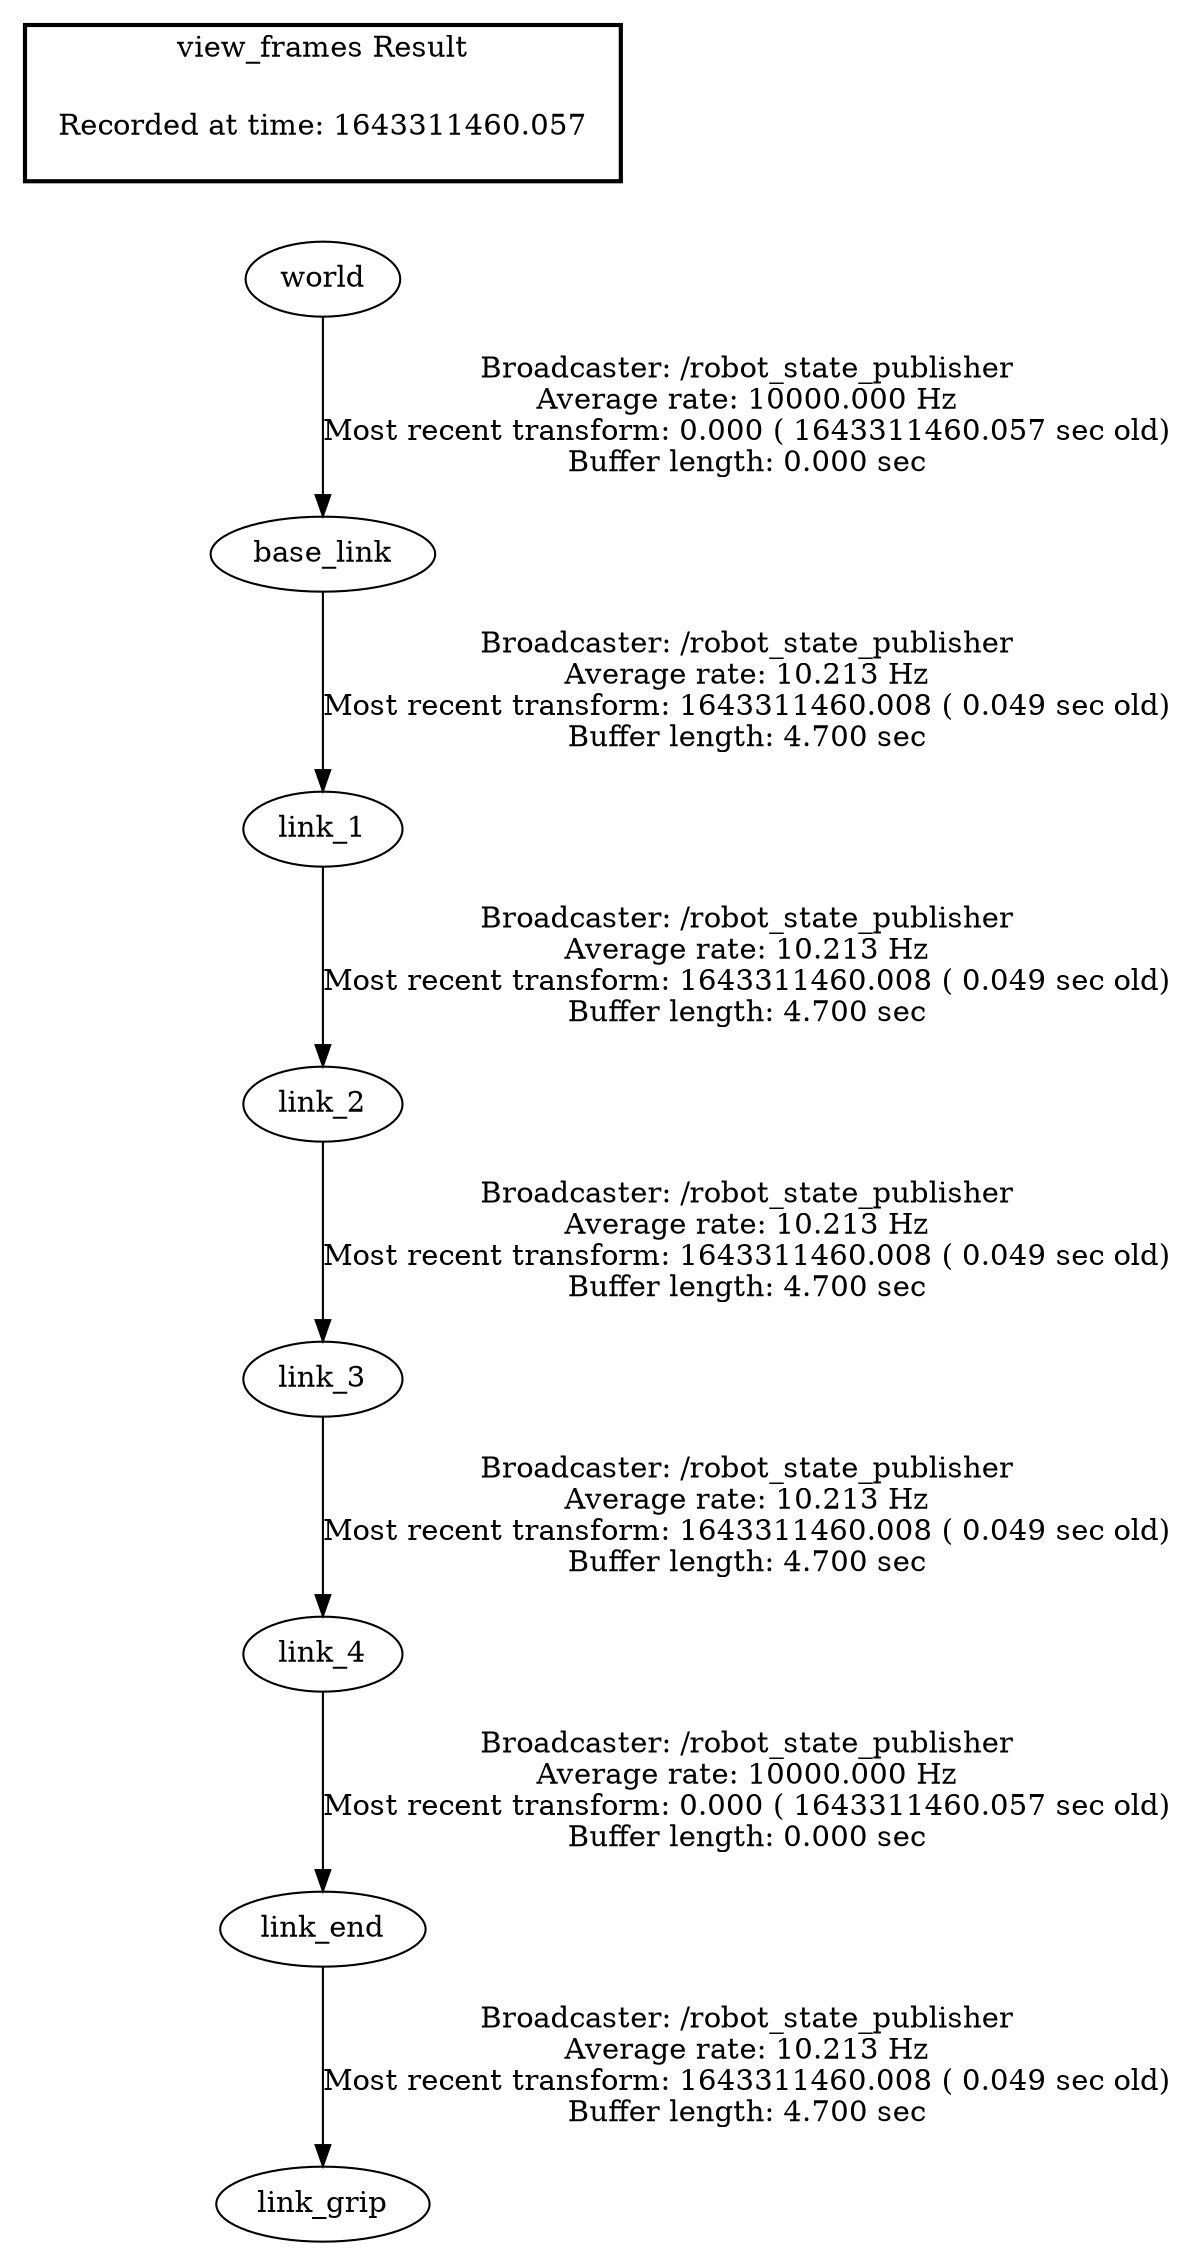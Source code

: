 digraph G {
"world" -> "base_link"[label="Broadcaster: /robot_state_publisher\nAverage rate: 10000.000 Hz\nMost recent transform: 0.000 ( 1643311460.057 sec old)\nBuffer length: 0.000 sec\n"];
"link_4" -> "link_end"[label="Broadcaster: /robot_state_publisher\nAverage rate: 10000.000 Hz\nMost recent transform: 0.000 ( 1643311460.057 sec old)\nBuffer length: 0.000 sec\n"];
"link_3" -> "link_4"[label="Broadcaster: /robot_state_publisher\nAverage rate: 10.213 Hz\nMost recent transform: 1643311460.008 ( 0.049 sec old)\nBuffer length: 4.700 sec\n"];
"base_link" -> "link_1"[label="Broadcaster: /robot_state_publisher\nAverage rate: 10.213 Hz\nMost recent transform: 1643311460.008 ( 0.049 sec old)\nBuffer length: 4.700 sec\n"];
"link_1" -> "link_2"[label="Broadcaster: /robot_state_publisher\nAverage rate: 10.213 Hz\nMost recent transform: 1643311460.008 ( 0.049 sec old)\nBuffer length: 4.700 sec\n"];
"link_2" -> "link_3"[label="Broadcaster: /robot_state_publisher\nAverage rate: 10.213 Hz\nMost recent transform: 1643311460.008 ( 0.049 sec old)\nBuffer length: 4.700 sec\n"];
"link_end" -> "link_grip"[label="Broadcaster: /robot_state_publisher\nAverage rate: 10.213 Hz\nMost recent transform: 1643311460.008 ( 0.049 sec old)\nBuffer length: 4.700 sec\n"];
edge [style=invis];
 subgraph cluster_legend { style=bold; color=black; label ="view_frames Result";
"Recorded at time: 1643311460.057"[ shape=plaintext ] ;
 }->"world";
}
